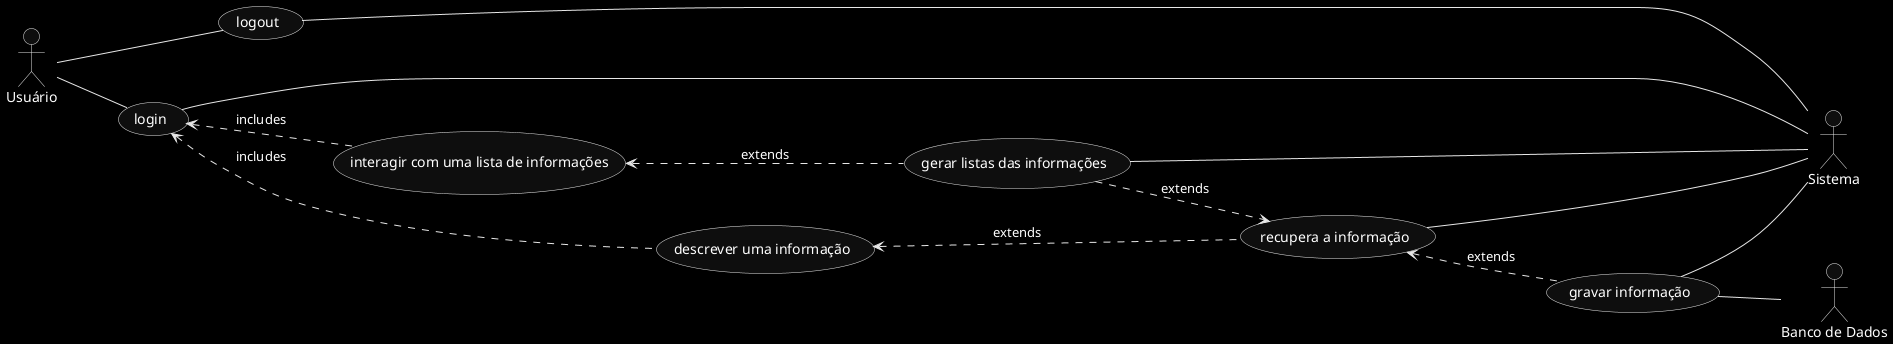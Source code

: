 @startuml
skinparam monochrome reverse

left to right direction
actor "Usuário" as u
actor "Sistema" as s
actor "Banco de Dados" as b
' rectangle Mysys {
  u -- (logout)

  u -- (login)
  (login) <.. (descrever uma informação): includes
  (descrever uma informação) <.. (recupera a informação): extends
  (recupera a informação) <.. (gravar informação): extends
  (gerar listas das informações) ..> (recupera a informação): extends
  (login) <.. (interagir com uma lista de informações): includes
  (interagir com uma lista de informações) <.. (gerar listas das informações): extends
  (recupera a informação) -- s
  (gravar informação) -- s
  (gravar informação) -- b
  (gerar listas das informações) -- s
  (login) -- s
  (logout) -- s
' }

@enduml
